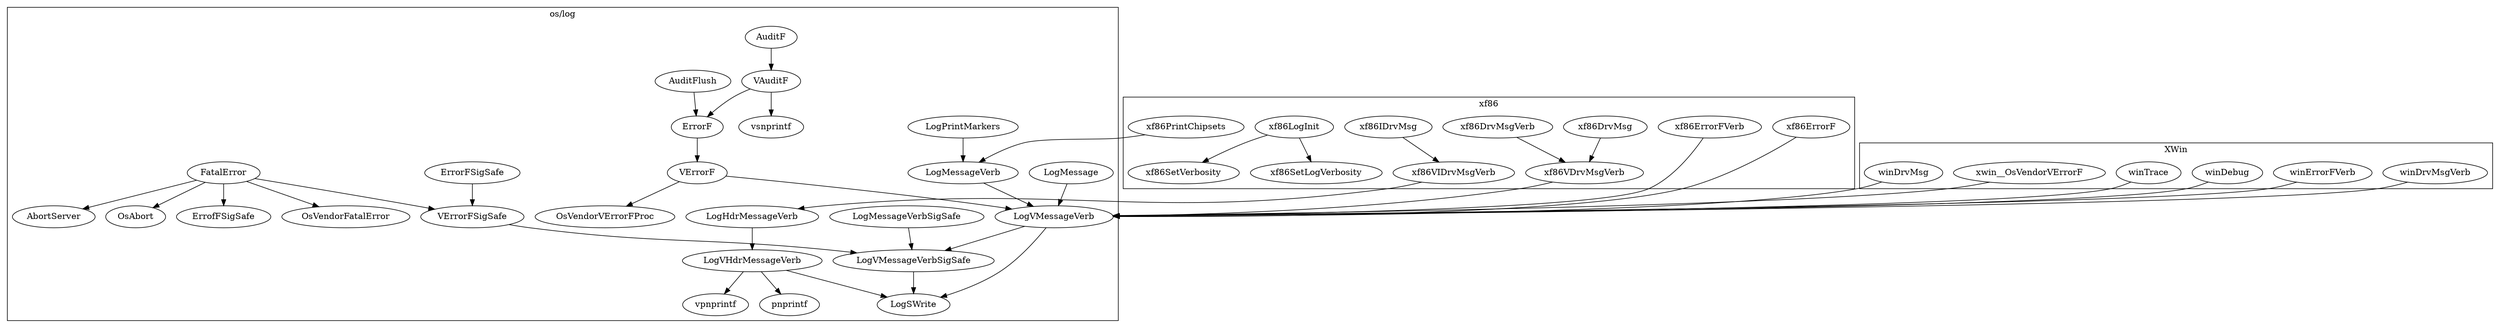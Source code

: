 digraph {
    subgraph cluster_os_log {
        label="os/log";
        LogSWrite;
        LogMessage             -> LogVMessageVerb;
        LogMessageVerb         -> LogVMessageVerb;
        LogMessageVerbSigSafe  -> LogVMessageVerbSigSafe;
        LogVMessageVerb        -> LogVMessageVerbSigSafe;
        LogVMessageVerb        -> LogSWrite;
        LogVMessageVerbSigSafe -> LogSWrite;
        LogVHdrMessageVerb     -> vpnprintf;
        LogVHdrMessageVerb     -> pnprintf;
        LogVHdrMessageVerb     -> LogSWrite;
        LogHdrMessageVerb      -> LogVHdrMessageVerb;
        VAuditF                -> ErrorF;
        VAuditF                -> vsnprintf;
        AuditFlush             -> ErrorF;
        AuditF                 -> VAuditF;
        FatalError             -> ErrofFSigSafe;
        FatalError             -> VErrorFSigSafe;
        FatalError             -> OsVendorFatalError;
        FatalError             -> AbortServer;
        FatalError             -> OsAbort;
        VErrorF                -> OsVendorVErrorFProc;
        VErrorF                -> LogVMessageVerb;
        ErrorF                 -> VErrorF;
        VErrorFSigSafe         -> LogVMessageVerbSigSafe;
        ErrorFSigSafe          -> VErrorFSigSafe;
        LogPrintMarkers        -> LogMessageVerb;
    }
    subgraph cluster_xwin {
        label="XWin";
        xwin__OsVendorVErrorF -> LogVMessageVerb;
        winDrvMsg             -> LogVMessageVerb;
        winDrvMsgVerb         -> LogVMessageVerb;
        winErrorFVerb         -> LogVMessageVerb;
        winDebug              -> LogVMessageVerb;
        winTrace              -> LogVMessageVerb;
    }
    subgraph cluster_xf86 {
        label="xf86";
        xf86VDrvMsgVerb   -> LogVMessageVerb;
        xf86DrvMsgVerb    -> xf86VDrvMsgVerb;
        xf86IDrvMsg       -> xf86VIDrvMsgVerb;
        xf86DrvMsg        -> xf86VDrvMsgVerb;
        xf86VIDrvMsgVerb  -> LogHdrMessageVerb;
        xf86ErrorFVerb    -> LogVMessageVerb;
        xf86ErrorF        -> LogVMessageVerb;
        xf86LogInit       -> xf86SetVerbosity;
        xf86LogInit       -> xf86SetLogVerbosity;
        xf86PrintChipsets -> LogMessageVerb;
    }
}

